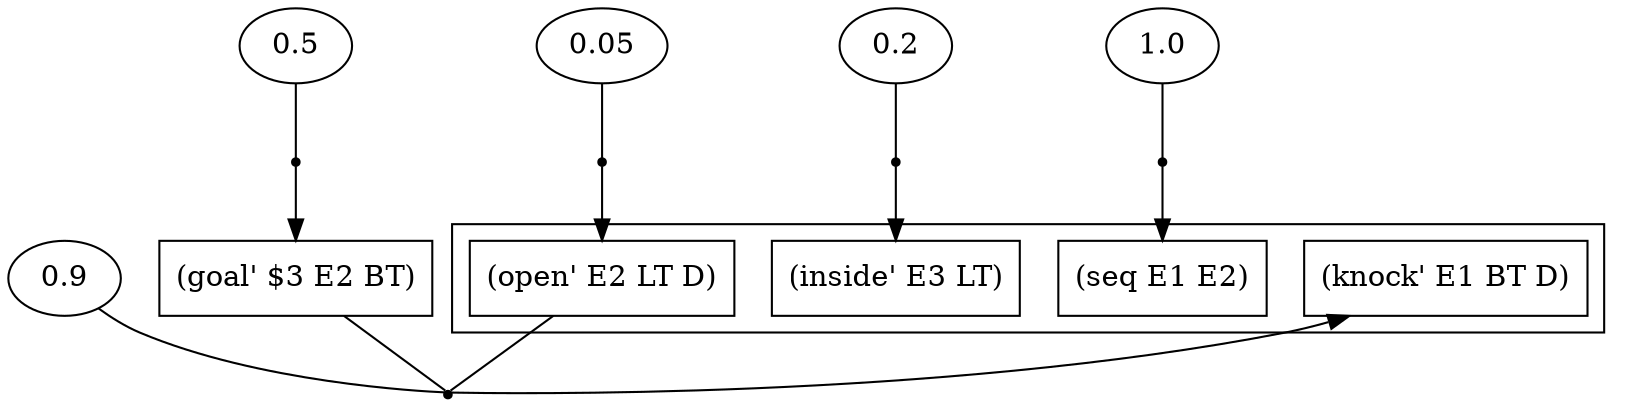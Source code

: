 digraph proof {
 graph [rankdir="TB"]
  e0 [label="0.9"];
  e1 [label="0.05"];
  e2 [label="0.5"];
  e3 [label="0.2"];
  e4 [label="1.0"];
  i0 [shape=box label="(goal' $3 E2 BT)"];
  r0 [shape=point];
  r0 -> o0
  o1 -> r0 [arrowhead=none]
  i0 -> r0 [arrowhead=none]
  e0 -> r0 [arrowhead=none]
  r1 [shape=point];
  r1 -> o1
  e1 -> r1 [arrowhead=none]
  r2 [shape=point];
  r2 -> i0
  e2 -> r2 [arrowhead=none]
  r3 [shape=point];
  r3 -> o2
  e3 -> r3 [arrowhead=none]
  r4 [shape=point];
  r4 -> o3
  e4 -> r4 [arrowhead=none]
 subgraph cluster {  o0 [shape=box label="(knock' E1 BT D)"];
  o1 [shape=box label="(open' E2 LT D)"];
  o2 [shape=box label="(inside' E3 LT)"];
  o3 [shape=box label="(seq E1 E2)"];
 }
}

